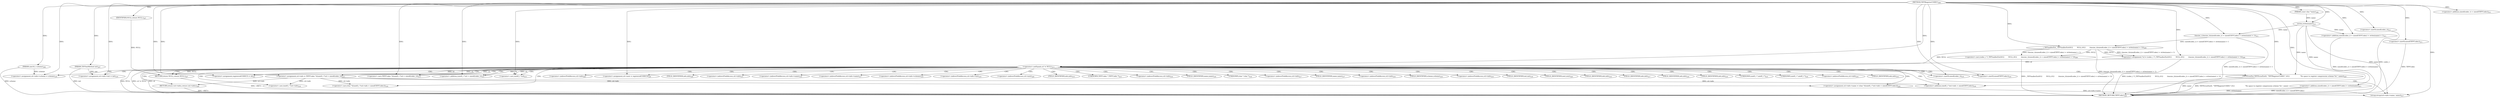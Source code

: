 digraph "TIFFRegisterCODEC" {  
"2140" [label = <(METHOD,TIFFRegisterCODEC)<SUB>206</SUB>> ]
"2238" [label = <(METHOD_RETURN,TIFFCodec)<SUB>206</SUB>> ]
"2141" [label = <(PARAM,uint16_t scheme)<SUB>206</SUB>> ]
"2142" [label = <(PARAM,const char *name)<SUB>206</SUB>> ]
"2143" [label = <(PARAM,TIFFInitMethod init)<SUB>207</SUB>> ]
"2146" [label = <(&lt;operator&gt;.assignment,*cd = (codec_t *)_TIFFmallocExt(\012        NULL,\012        (tmsize_t)(sizeof(codec_t) + sizeof(TIFFCodec) + strlen(name) + 1)))<SUB>209</SUB>> ]
"2234" [label = <(RETURN,return (cd-&gt;info);,return (cd-&gt;info);)<SUB>229</SUB>> ]
"2164" [label = <(&lt;operator&gt;.notEquals,cd != NULL)<SUB>213</SUB>> ]
"2148" [label = <(&lt;operator&gt;.cast,(codec_t *)_TIFFmallocExt(\012        NULL,\012        (tmsize_t)(sizeof(codec_t) + sizeof(TIFFCodec) + strlen(name) + 1)))<SUB>209</SUB>> ]
"2168" [label = <(&lt;operator&gt;.assignment,cd-&gt;info = (TIFFCodec *)((uint8_t *)cd + sizeof(codec_t)))<SUB>215</SUB>> ]
"2180" [label = <(&lt;operator&gt;.assignment,cd-&gt;info-&gt;name = (char *)((uint8_t *)cd-&gt;info + sizeof(TIFFCodec)))<SUB>216</SUB>> ]
"2196" [label = <(strcpy,strcpy(cd-&gt;info-&gt;name, name))<SUB>217</SUB>> ]
"2203" [label = <(&lt;operator&gt;.assignment,cd-&gt;info-&gt;scheme = scheme)<SUB>218</SUB>> ]
"2210" [label = <(&lt;operator&gt;.assignment,cd-&gt;info-&gt;init = init)<SUB>219</SUB>> ]
"2217" [label = <(&lt;operator&gt;.assignment,cd-&gt;next = registeredCODECS)<SUB>220</SUB>> ]
"2222" [label = <(&lt;operator&gt;.assignment,registeredCODECS = cd)<SUB>221</SUB>> ]
"2150" [label = <(_TIFFmallocExt,_TIFFmallocExt(\012        NULL,\012        (tmsize_t)(sizeof(codec_t) + sizeof(TIFFCodec) + strlen(name) + 1)))<SUB>209</SUB>> ]
"2227" [label = <(TIFFErrorExt,TIFFErrorExt(0, &quot;TIFFRegisterCODEC&quot;,\012                     &quot;No space to register compression scheme %s&quot;, name))<SUB>225</SUB>> ]
"2232" [label = <(RETURN,return NULL;,return NULL;)<SUB>227</SUB>> ]
"2152" [label = <(tmsize_t,(tmsize_t)(sizeof(codec_t) + sizeof(TIFFCodec) + strlen(name) + 1))<SUB>211</SUB>> ]
"2172" [label = <(&lt;operator&gt;.cast,(TIFFCodec *)((uint8_t *)cd + sizeof(codec_t)))<SUB>215</SUB>> ]
"2186" [label = <(&lt;operator&gt;.cast,(char *)((uint8_t *)cd-&gt;info + sizeof(TIFFCodec)))<SUB>216</SUB>> ]
"2233" [label = <(IDENTIFIER,NULL,return NULL;)<SUB>227</SUB>> ]
"2153" [label = <(&lt;operator&gt;.addition,sizeof(codec_t) + sizeof(TIFFCodec) + strlen(name) + 1)<SUB>211</SUB>> ]
"2174" [label = <(&lt;operator&gt;.addition,(uint8_t *)cd + sizeof(codec_t))<SUB>215</SUB>> ]
"2188" [label = <(&lt;operator&gt;.addition,(uint8_t *)cd-&gt;info + sizeof(TIFFCodec))<SUB>216</SUB>> ]
"2154" [label = <(&lt;operator&gt;.addition,sizeof(codec_t) + sizeof(TIFFCodec) + strlen(name))<SUB>211</SUB>> ]
"2175" [label = <(&lt;operator&gt;.cast,(uint8_t *)cd)<SUB>215</SUB>> ]
"2178" [label = <(&lt;operator&gt;.sizeOf,sizeof(codec_t))<SUB>215</SUB>> ]
"2189" [label = <(&lt;operator&gt;.cast,(uint8_t *)cd-&gt;info)<SUB>216</SUB>> ]
"2194" [label = <(&lt;operator&gt;.sizeOf,sizeof(TIFFCodec))<SUB>216</SUB>> ]
"2155" [label = <(&lt;operator&gt;.addition,sizeof(codec_t) + sizeof(TIFFCodec))<SUB>211</SUB>> ]
"2160" [label = <(strlen,strlen(name))<SUB>211</SUB>> ]
"2156" [label = <(&lt;operator&gt;.sizeOf,sizeof(codec_t))<SUB>211</SUB>> ]
"2158" [label = <(&lt;operator&gt;.sizeOf,sizeof(TIFFCodec))<SUB>211</SUB>> ]
"2235" [label = <(&lt;operator&gt;.indirectFieldAccess,cd-&gt;info)<SUB>229</SUB>> ]
"2237" [label = <(FIELD_IDENTIFIER,info,info)<SUB>229</SUB>> ]
"2169" [label = <(&lt;operator&gt;.indirectFieldAccess,cd-&gt;info)<SUB>215</SUB>> ]
"2181" [label = <(&lt;operator&gt;.indirectFieldAccess,cd-&gt;info-&gt;name)<SUB>216</SUB>> ]
"2197" [label = <(&lt;operator&gt;.indirectFieldAccess,cd-&gt;info-&gt;name)<SUB>217</SUB>> ]
"2204" [label = <(&lt;operator&gt;.indirectFieldAccess,cd-&gt;info-&gt;scheme)<SUB>218</SUB>> ]
"2211" [label = <(&lt;operator&gt;.indirectFieldAccess,cd-&gt;info-&gt;init)<SUB>219</SUB>> ]
"2218" [label = <(&lt;operator&gt;.indirectFieldAccess,cd-&gt;next)<SUB>220</SUB>> ]
"2171" [label = <(FIELD_IDENTIFIER,info,info)<SUB>215</SUB>> ]
"2173" [label = <(UNKNOWN,TIFFCodec *,TIFFCodec *)<SUB>215</SUB>> ]
"2182" [label = <(&lt;operator&gt;.indirectFieldAccess,cd-&gt;info)<SUB>216</SUB>> ]
"2185" [label = <(FIELD_IDENTIFIER,name,name)<SUB>216</SUB>> ]
"2187" [label = <(UNKNOWN,char *,char *)<SUB>216</SUB>> ]
"2198" [label = <(&lt;operator&gt;.indirectFieldAccess,cd-&gt;info)<SUB>217</SUB>> ]
"2201" [label = <(FIELD_IDENTIFIER,name,name)<SUB>217</SUB>> ]
"2205" [label = <(&lt;operator&gt;.indirectFieldAccess,cd-&gt;info)<SUB>218</SUB>> ]
"2208" [label = <(FIELD_IDENTIFIER,scheme,scheme)<SUB>218</SUB>> ]
"2212" [label = <(&lt;operator&gt;.indirectFieldAccess,cd-&gt;info)<SUB>219</SUB>> ]
"2215" [label = <(FIELD_IDENTIFIER,init,init)<SUB>219</SUB>> ]
"2220" [label = <(FIELD_IDENTIFIER,next,next)<SUB>220</SUB>> ]
"2184" [label = <(FIELD_IDENTIFIER,info,info)<SUB>216</SUB>> ]
"2200" [label = <(FIELD_IDENTIFIER,info,info)<SUB>217</SUB>> ]
"2207" [label = <(FIELD_IDENTIFIER,info,info)<SUB>218</SUB>> ]
"2214" [label = <(FIELD_IDENTIFIER,info,info)<SUB>219</SUB>> ]
"2176" [label = <(UNKNOWN,uint8_t *,uint8_t *)<SUB>215</SUB>> ]
"2190" [label = <(UNKNOWN,uint8_t *,uint8_t *)<SUB>216</SUB>> ]
"2191" [label = <(&lt;operator&gt;.indirectFieldAccess,cd-&gt;info)<SUB>216</SUB>> ]
"2193" [label = <(FIELD_IDENTIFIER,info,info)<SUB>216</SUB>> ]
  "2232" -> "2238"  [ label = "DDG: &lt;RET&gt;"] 
  "2234" -> "2238"  [ label = "DDG: &lt;RET&gt;"] 
  "2141" -> "2238"  [ label = "DDG: scheme"] 
  "2143" -> "2238"  [ label = "DDG: init"] 
  "2156" -> "2238"  [ label = "DDG: codec_t"] 
  "2158" -> "2238"  [ label = "DDG: TIFFCodec"] 
  "2154" -> "2238"  [ label = "DDG: sizeof(codec_t) + sizeof(TIFFCodec)"] 
  "2154" -> "2238"  [ label = "DDG: strlen(name)"] 
  "2153" -> "2238"  [ label = "DDG: sizeof(codec_t) + sizeof(TIFFCodec) + strlen(name)"] 
  "2152" -> "2238"  [ label = "DDG: sizeof(codec_t) + sizeof(TIFFCodec) + strlen(name) + 1"] 
  "2150" -> "2238"  [ label = "DDG: (tmsize_t)(sizeof(codec_t) + sizeof(TIFFCodec) + strlen(name) + 1)"] 
  "2148" -> "2238"  [ label = "DDG: _TIFFmallocExt(\012        NULL,\012        (tmsize_t)(sizeof(codec_t) + sizeof(TIFFCodec) + strlen(name) + 1))"] 
  "2146" -> "2238"  [ label = "DDG: (codec_t *)_TIFFmallocExt(\012        NULL,\012        (tmsize_t)(sizeof(codec_t) + sizeof(TIFFCodec) + strlen(name) + 1))"] 
  "2164" -> "2238"  [ label = "DDG: cd"] 
  "2164" -> "2238"  [ label = "DDG: NULL"] 
  "2164" -> "2238"  [ label = "DDG: cd != NULL"] 
  "2227" -> "2238"  [ label = "DDG: name"] 
  "2227" -> "2238"  [ label = "DDG: TIFFErrorExt(0, &quot;TIFFRegisterCODEC&quot;,\012                     &quot;No space to register compression scheme %s&quot;, name)"] 
  "2140" -> "2141"  [ label = "DDG: "] 
  "2140" -> "2142"  [ label = "DDG: "] 
  "2140" -> "2143"  [ label = "DDG: "] 
  "2150" -> "2146"  [ label = "DDG: NULL"] 
  "2150" -> "2146"  [ label = "DDG: (tmsize_t)(sizeof(codec_t) + sizeof(TIFFCodec) + strlen(name) + 1)"] 
  "2168" -> "2234"  [ label = "DDG: cd-&gt;info"] 
  "2140" -> "2146"  [ label = "DDG: "] 
  "2150" -> "2148"  [ label = "DDG: NULL"] 
  "2150" -> "2148"  [ label = "DDG: (tmsize_t)(sizeof(codec_t) + sizeof(TIFFCodec) + strlen(name) + 1)"] 
  "2146" -> "2164"  [ label = "DDG: cd"] 
  "2140" -> "2164"  [ label = "DDG: "] 
  "2150" -> "2164"  [ label = "DDG: NULL"] 
  "2164" -> "2168"  [ label = "DDG: cd"] 
  "2140" -> "2168"  [ label = "DDG: "] 
  "2168" -> "2180"  [ label = "DDG: cd-&gt;info"] 
  "2141" -> "2203"  [ label = "DDG: scheme"] 
  "2140" -> "2203"  [ label = "DDG: "] 
  "2143" -> "2210"  [ label = "DDG: init"] 
  "2140" -> "2210"  [ label = "DDG: "] 
  "2140" -> "2217"  [ label = "DDG: "] 
  "2140" -> "2222"  [ label = "DDG: "] 
  "2164" -> "2222"  [ label = "DDG: cd"] 
  "2140" -> "2150"  [ label = "DDG: "] 
  "2152" -> "2150"  [ label = "DDG: sizeof(codec_t) + sizeof(TIFFCodec) + strlen(name) + 1"] 
  "2180" -> "2196"  [ label = "DDG: cd-&gt;info-&gt;name"] 
  "2160" -> "2196"  [ label = "DDG: name"] 
  "2140" -> "2196"  [ label = "DDG: "] 
  "2233" -> "2232"  [ label = "DDG: NULL"] 
  "2164" -> "2232"  [ label = "DDG: NULL"] 
  "2160" -> "2152"  [ label = "DDG: name"] 
  "2140" -> "2152"  [ label = "DDG: "] 
  "2164" -> "2172"  [ label = "DDG: cd"] 
  "2140" -> "2172"  [ label = "DDG: "] 
  "2168" -> "2186"  [ label = "DDG: cd-&gt;info"] 
  "2140" -> "2227"  [ label = "DDG: "] 
  "2160" -> "2227"  [ label = "DDG: name"] 
  "2140" -> "2233"  [ label = "DDG: "] 
  "2160" -> "2153"  [ label = "DDG: name"] 
  "2140" -> "2153"  [ label = "DDG: "] 
  "2164" -> "2174"  [ label = "DDG: cd"] 
  "2140" -> "2174"  [ label = "DDG: "] 
  "2168" -> "2188"  [ label = "DDG: cd-&gt;info"] 
  "2140" -> "2188"  [ label = "DDG: "] 
  "2160" -> "2154"  [ label = "DDG: name"] 
  "2164" -> "2175"  [ label = "DDG: cd"] 
  "2140" -> "2175"  [ label = "DDG: "] 
  "2140" -> "2178"  [ label = "DDG: "] 
  "2168" -> "2189"  [ label = "DDG: cd-&gt;info"] 
  "2140" -> "2194"  [ label = "DDG: "] 
  "2140" -> "2155"  [ label = "DDG: "] 
  "2142" -> "2160"  [ label = "DDG: name"] 
  "2140" -> "2160"  [ label = "DDG: "] 
  "2140" -> "2156"  [ label = "DDG: "] 
  "2140" -> "2158"  [ label = "DDG: "] 
  "2164" -> "2181"  [ label = "CDG: "] 
  "2164" -> "2237"  [ label = "CDG: "] 
  "2164" -> "2190"  [ label = "CDG: "] 
  "2164" -> "2171"  [ label = "CDG: "] 
  "2164" -> "2198"  [ label = "CDG: "] 
  "2164" -> "2218"  [ label = "CDG: "] 
  "2164" -> "2173"  [ label = "CDG: "] 
  "2164" -> "2220"  [ label = "CDG: "] 
  "2164" -> "2193"  [ label = "CDG: "] 
  "2164" -> "2210"  [ label = "CDG: "] 
  "2164" -> "2211"  [ label = "CDG: "] 
  "2164" -> "2227"  [ label = "CDG: "] 
  "2164" -> "2169"  [ label = "CDG: "] 
  "2164" -> "2189"  [ label = "CDG: "] 
  "2164" -> "2176"  [ label = "CDG: "] 
  "2164" -> "2184"  [ label = "CDG: "] 
  "2164" -> "2208"  [ label = "CDG: "] 
  "2164" -> "2201"  [ label = "CDG: "] 
  "2164" -> "2197"  [ label = "CDG: "] 
  "2164" -> "2186"  [ label = "CDG: "] 
  "2164" -> "2180"  [ label = "CDG: "] 
  "2164" -> "2235"  [ label = "CDG: "] 
  "2164" -> "2182"  [ label = "CDG: "] 
  "2164" -> "2188"  [ label = "CDG: "] 
  "2164" -> "2175"  [ label = "CDG: "] 
  "2164" -> "2185"  [ label = "CDG: "] 
  "2164" -> "2196"  [ label = "CDG: "] 
  "2164" -> "2205"  [ label = "CDG: "] 
  "2164" -> "2204"  [ label = "CDG: "] 
  "2164" -> "2232"  [ label = "CDG: "] 
  "2164" -> "2200"  [ label = "CDG: "] 
  "2164" -> "2222"  [ label = "CDG: "] 
  "2164" -> "2187"  [ label = "CDG: "] 
  "2164" -> "2214"  [ label = "CDG: "] 
  "2164" -> "2234"  [ label = "CDG: "] 
  "2164" -> "2207"  [ label = "CDG: "] 
  "2164" -> "2194"  [ label = "CDG: "] 
  "2164" -> "2178"  [ label = "CDG: "] 
  "2164" -> "2217"  [ label = "CDG: "] 
  "2164" -> "2174"  [ label = "CDG: "] 
  "2164" -> "2212"  [ label = "CDG: "] 
  "2164" -> "2215"  [ label = "CDG: "] 
  "2164" -> "2203"  [ label = "CDG: "] 
  "2164" -> "2168"  [ label = "CDG: "] 
  "2164" -> "2191"  [ label = "CDG: "] 
  "2164" -> "2172"  [ label = "CDG: "] 
}
